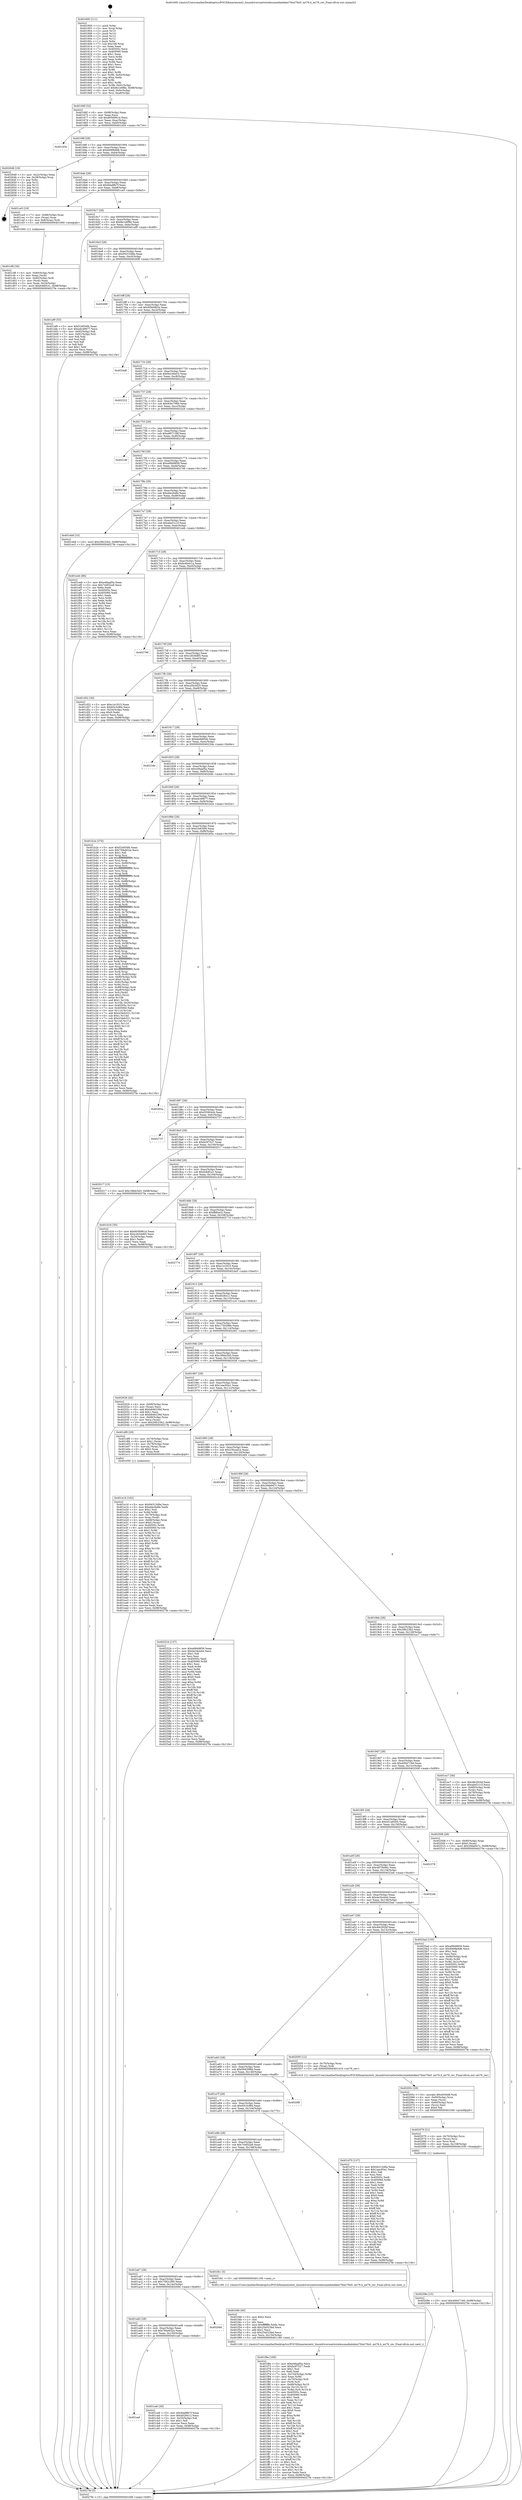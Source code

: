 digraph "0x401600" {
  label = "0x401600 (/mnt/c/Users/mathe/Desktop/tcc/POCII/binaries/extr_linuxdriversnetwirelessmediatekmt76mt76x0..mt76.h_mt76_rev_Final-ollvm.out::main(0))"
  labelloc = "t"
  node[shape=record]

  Entry [label="",width=0.3,height=0.3,shape=circle,fillcolor=black,style=filled]
  "0x40166f" [label="{
     0x40166f [32]\l
     | [instrs]\l
     &nbsp;&nbsp;0x40166f \<+6\>: mov -0x98(%rbp),%eax\l
     &nbsp;&nbsp;0x401675 \<+2\>: mov %eax,%ecx\l
     &nbsp;&nbsp;0x401677 \<+6\>: sub $0x8056961d,%ecx\l
     &nbsp;&nbsp;0x40167d \<+6\>: mov %eax,-0xac(%rbp)\l
     &nbsp;&nbsp;0x401683 \<+6\>: mov %ecx,-0xb0(%rbp)\l
     &nbsp;&nbsp;0x401689 \<+6\>: je 0000000000401d34 \<main+0x734\>\l
  }"]
  "0x401d34" [label="{
     0x401d34\l
  }", style=dashed]
  "0x40168f" [label="{
     0x40168f [28]\l
     | [instrs]\l
     &nbsp;&nbsp;0x40168f \<+5\>: jmp 0000000000401694 \<main+0x94\>\l
     &nbsp;&nbsp;0x401694 \<+6\>: mov -0xac(%rbp),%eax\l
     &nbsp;&nbsp;0x40169a \<+5\>: sub $0x8499b9d6,%eax\l
     &nbsp;&nbsp;0x40169f \<+6\>: mov %eax,-0xb4(%rbp)\l
     &nbsp;&nbsp;0x4016a5 \<+6\>: je 0000000000402648 \<main+0x1048\>\l
  }"]
  Exit [label="",width=0.3,height=0.3,shape=circle,fillcolor=black,style=filled,peripheries=2]
  "0x402648" [label="{
     0x402648 [18]\l
     | [instrs]\l
     &nbsp;&nbsp;0x402648 \<+3\>: mov -0x2c(%rbp),%eax\l
     &nbsp;&nbsp;0x40264b \<+4\>: lea -0x28(%rbp),%rsp\l
     &nbsp;&nbsp;0x40264f \<+1\>: pop %rbx\l
     &nbsp;&nbsp;0x402650 \<+2\>: pop %r12\l
     &nbsp;&nbsp;0x402652 \<+2\>: pop %r13\l
     &nbsp;&nbsp;0x402654 \<+2\>: pop %r14\l
     &nbsp;&nbsp;0x402656 \<+2\>: pop %r15\l
     &nbsp;&nbsp;0x402658 \<+1\>: pop %rbp\l
     &nbsp;&nbsp;0x402659 \<+1\>: ret\l
  }"]
  "0x4016ab" [label="{
     0x4016ab [28]\l
     | [instrs]\l
     &nbsp;&nbsp;0x4016ab \<+5\>: jmp 00000000004016b0 \<main+0xb0\>\l
     &nbsp;&nbsp;0x4016b0 \<+6\>: mov -0xac(%rbp),%eax\l
     &nbsp;&nbsp;0x4016b6 \<+5\>: sub $0x84a8fb7f,%eax\l
     &nbsp;&nbsp;0x4016bb \<+6\>: mov %eax,-0xb8(%rbp)\l
     &nbsp;&nbsp;0x4016c1 \<+6\>: je 0000000000401ce5 \<main+0x6e5\>\l
  }"]
  "0x40208e" [label="{
     0x40208e [15]\l
     | [instrs]\l
     &nbsp;&nbsp;0x40208e \<+10\>: movl $0x4064718d,-0x98(%rbp)\l
     &nbsp;&nbsp;0x402098 \<+5\>: jmp 00000000004027fe \<main+0x11fe\>\l
  }"]
  "0x401ce5" [label="{
     0x401ce5 [19]\l
     | [instrs]\l
     &nbsp;&nbsp;0x401ce5 \<+7\>: mov -0x88(%rbp),%rax\l
     &nbsp;&nbsp;0x401cec \<+3\>: mov (%rax),%rax\l
     &nbsp;&nbsp;0x401cef \<+4\>: mov 0x8(%rax),%rdi\l
     &nbsp;&nbsp;0x401cf3 \<+5\>: call 0000000000401060 \<atoi@plt\>\l
     | [calls]\l
     &nbsp;&nbsp;0x401060 \{1\} (unknown)\l
  }"]
  "0x4016c7" [label="{
     0x4016c7 [28]\l
     | [instrs]\l
     &nbsp;&nbsp;0x4016c7 \<+5\>: jmp 00000000004016cc \<main+0xcc\>\l
     &nbsp;&nbsp;0x4016cc \<+6\>: mov -0xac(%rbp),%eax\l
     &nbsp;&nbsp;0x4016d2 \<+5\>: sub $0x8e1e6f8e,%eax\l
     &nbsp;&nbsp;0x4016d7 \<+6\>: mov %eax,-0xbc(%rbp)\l
     &nbsp;&nbsp;0x4016dd \<+6\>: je 0000000000401af9 \<main+0x4f9\>\l
  }"]
  "0x402079" [label="{
     0x402079 [21]\l
     | [instrs]\l
     &nbsp;&nbsp;0x402079 \<+4\>: mov -0x70(%rbp),%rcx\l
     &nbsp;&nbsp;0x40207d \<+3\>: mov (%rcx),%rcx\l
     &nbsp;&nbsp;0x402080 \<+3\>: mov %rcx,%rdi\l
     &nbsp;&nbsp;0x402083 \<+6\>: mov %eax,-0x158(%rbp)\l
     &nbsp;&nbsp;0x402089 \<+5\>: call 0000000000401030 \<free@plt\>\l
     | [calls]\l
     &nbsp;&nbsp;0x401030 \{1\} (unknown)\l
  }"]
  "0x401af9" [label="{
     0x401af9 [53]\l
     | [instrs]\l
     &nbsp;&nbsp;0x401af9 \<+5\>: mov $0xf1b830f4,%eax\l
     &nbsp;&nbsp;0x401afe \<+5\>: mov $0xedc49677,%ecx\l
     &nbsp;&nbsp;0x401b03 \<+6\>: mov -0x92(%rbp),%dl\l
     &nbsp;&nbsp;0x401b09 \<+7\>: mov -0x91(%rbp),%sil\l
     &nbsp;&nbsp;0x401b10 \<+3\>: mov %dl,%dil\l
     &nbsp;&nbsp;0x401b13 \<+3\>: and %sil,%dil\l
     &nbsp;&nbsp;0x401b16 \<+3\>: xor %sil,%dl\l
     &nbsp;&nbsp;0x401b19 \<+3\>: or %dl,%dil\l
     &nbsp;&nbsp;0x401b1c \<+4\>: test $0x1,%dil\l
     &nbsp;&nbsp;0x401b20 \<+3\>: cmovne %ecx,%eax\l
     &nbsp;&nbsp;0x401b23 \<+6\>: mov %eax,-0x98(%rbp)\l
     &nbsp;&nbsp;0x401b29 \<+5\>: jmp 00000000004027fe \<main+0x11fe\>\l
  }"]
  "0x4016e3" [label="{
     0x4016e3 [28]\l
     | [instrs]\l
     &nbsp;&nbsp;0x4016e3 \<+5\>: jmp 00000000004016e8 \<main+0xe8\>\l
     &nbsp;&nbsp;0x4016e8 \<+6\>: mov -0xac(%rbp),%eax\l
     &nbsp;&nbsp;0x4016ee \<+5\>: sub $0x94315d9a,%eax\l
     &nbsp;&nbsp;0x4016f3 \<+6\>: mov %eax,-0xc0(%rbp)\l
     &nbsp;&nbsp;0x4016f9 \<+6\>: je 000000000040269f \<main+0x109f\>\l
  }"]
  "0x4027fe" [label="{
     0x4027fe [5]\l
     | [instrs]\l
     &nbsp;&nbsp;0x4027fe \<+5\>: jmp 000000000040166f \<main+0x6f\>\l
  }"]
  "0x401600" [label="{
     0x401600 [111]\l
     | [instrs]\l
     &nbsp;&nbsp;0x401600 \<+1\>: push %rbp\l
     &nbsp;&nbsp;0x401601 \<+3\>: mov %rsp,%rbp\l
     &nbsp;&nbsp;0x401604 \<+2\>: push %r15\l
     &nbsp;&nbsp;0x401606 \<+2\>: push %r14\l
     &nbsp;&nbsp;0x401608 \<+2\>: push %r13\l
     &nbsp;&nbsp;0x40160a \<+2\>: push %r12\l
     &nbsp;&nbsp;0x40160c \<+1\>: push %rbx\l
     &nbsp;&nbsp;0x40160d \<+7\>: sub $0x168,%rsp\l
     &nbsp;&nbsp;0x401614 \<+2\>: xor %eax,%eax\l
     &nbsp;&nbsp;0x401616 \<+7\>: mov 0x40505c,%ecx\l
     &nbsp;&nbsp;0x40161d \<+7\>: mov 0x405060,%edx\l
     &nbsp;&nbsp;0x401624 \<+3\>: sub $0x1,%eax\l
     &nbsp;&nbsp;0x401627 \<+3\>: mov %ecx,%r8d\l
     &nbsp;&nbsp;0x40162a \<+3\>: add %eax,%r8d\l
     &nbsp;&nbsp;0x40162d \<+4\>: imul %r8d,%ecx\l
     &nbsp;&nbsp;0x401631 \<+3\>: and $0x1,%ecx\l
     &nbsp;&nbsp;0x401634 \<+3\>: cmp $0x0,%ecx\l
     &nbsp;&nbsp;0x401637 \<+4\>: sete %r9b\l
     &nbsp;&nbsp;0x40163b \<+4\>: and $0x1,%r9b\l
     &nbsp;&nbsp;0x40163f \<+7\>: mov %r9b,-0x92(%rbp)\l
     &nbsp;&nbsp;0x401646 \<+3\>: cmp $0xa,%edx\l
     &nbsp;&nbsp;0x401649 \<+4\>: setl %r9b\l
     &nbsp;&nbsp;0x40164d \<+4\>: and $0x1,%r9b\l
     &nbsp;&nbsp;0x401651 \<+7\>: mov %r9b,-0x91(%rbp)\l
     &nbsp;&nbsp;0x401658 \<+10\>: movl $0x8e1e6f8e,-0x98(%rbp)\l
     &nbsp;&nbsp;0x401662 \<+6\>: mov %edi,-0x9c(%rbp)\l
     &nbsp;&nbsp;0x401668 \<+7\>: mov %rsi,-0xa8(%rbp)\l
  }"]
  "0x40205c" [label="{
     0x40205c [29]\l
     | [instrs]\l
     &nbsp;&nbsp;0x40205c \<+10\>: movabs $0x4030d6,%rdi\l
     &nbsp;&nbsp;0x402066 \<+4\>: mov -0x60(%rbp),%rcx\l
     &nbsp;&nbsp;0x40206a \<+2\>: mov %eax,(%rcx)\l
     &nbsp;&nbsp;0x40206c \<+4\>: mov -0x60(%rbp),%rcx\l
     &nbsp;&nbsp;0x402070 \<+2\>: mov (%rcx),%esi\l
     &nbsp;&nbsp;0x402072 \<+2\>: mov $0x0,%al\l
     &nbsp;&nbsp;0x402074 \<+5\>: call 0000000000401040 \<printf@plt\>\l
     | [calls]\l
     &nbsp;&nbsp;0x401040 \{1\} (unknown)\l
  }"]
  "0x40269f" [label="{
     0x40269f\l
  }", style=dashed]
  "0x4016ff" [label="{
     0x4016ff [28]\l
     | [instrs]\l
     &nbsp;&nbsp;0x4016ff \<+5\>: jmp 0000000000401704 \<main+0x104\>\l
     &nbsp;&nbsp;0x401704 \<+6\>: mov -0xac(%rbp),%eax\l
     &nbsp;&nbsp;0x40170a \<+5\>: sub $0x95b0d63a,%eax\l
     &nbsp;&nbsp;0x40170f \<+6\>: mov %eax,-0xc4(%rbp)\l
     &nbsp;&nbsp;0x401715 \<+6\>: je 00000000004024d6 \<main+0xed6\>\l
  }"]
  "0x401f6e" [label="{
     0x401f6e [169]\l
     | [instrs]\l
     &nbsp;&nbsp;0x401f6e \<+5\>: mov $0xe46aaf5a,%ecx\l
     &nbsp;&nbsp;0x401f73 \<+5\>: mov $0xfa3f7527,%edx\l
     &nbsp;&nbsp;0x401f78 \<+3\>: mov $0x1,%sil\l
     &nbsp;&nbsp;0x401f7b \<+2\>: xor %edi,%edi\l
     &nbsp;&nbsp;0x401f7d \<+7\>: mov -0x154(%rbp),%r8d\l
     &nbsp;&nbsp;0x401f84 \<+4\>: imul %eax,%r8d\l
     &nbsp;&nbsp;0x401f88 \<+4\>: mov -0x70(%rbp),%r9\l
     &nbsp;&nbsp;0x401f8c \<+3\>: mov (%r9),%r9\l
     &nbsp;&nbsp;0x401f8f \<+4\>: mov -0x68(%rbp),%r10\l
     &nbsp;&nbsp;0x401f93 \<+3\>: movslq (%r10),%r10\l
     &nbsp;&nbsp;0x401f96 \<+4\>: mov %r8d,(%r9,%r10,4)\l
     &nbsp;&nbsp;0x401f9a \<+7\>: mov 0x40505c,%eax\l
     &nbsp;&nbsp;0x401fa1 \<+8\>: mov 0x405060,%r8d\l
     &nbsp;&nbsp;0x401fa9 \<+3\>: sub $0x1,%edi\l
     &nbsp;&nbsp;0x401fac \<+3\>: mov %eax,%r11d\l
     &nbsp;&nbsp;0x401faf \<+3\>: add %edi,%r11d\l
     &nbsp;&nbsp;0x401fb2 \<+4\>: imul %r11d,%eax\l
     &nbsp;&nbsp;0x401fb6 \<+3\>: and $0x1,%eax\l
     &nbsp;&nbsp;0x401fb9 \<+3\>: cmp $0x0,%eax\l
     &nbsp;&nbsp;0x401fbc \<+3\>: sete %bl\l
     &nbsp;&nbsp;0x401fbf \<+4\>: cmp $0xa,%r8d\l
     &nbsp;&nbsp;0x401fc3 \<+4\>: setl %r14b\l
     &nbsp;&nbsp;0x401fc7 \<+3\>: mov %bl,%r15b\l
     &nbsp;&nbsp;0x401fca \<+4\>: xor $0xff,%r15b\l
     &nbsp;&nbsp;0x401fce \<+3\>: mov %r14b,%r12b\l
     &nbsp;&nbsp;0x401fd1 \<+4\>: xor $0xff,%r12b\l
     &nbsp;&nbsp;0x401fd5 \<+4\>: xor $0x1,%sil\l
     &nbsp;&nbsp;0x401fd9 \<+3\>: mov %r15b,%r13b\l
     &nbsp;&nbsp;0x401fdc \<+4\>: and $0xff,%r13b\l
     &nbsp;&nbsp;0x401fe0 \<+3\>: and %sil,%bl\l
     &nbsp;&nbsp;0x401fe3 \<+3\>: mov %r12b,%al\l
     &nbsp;&nbsp;0x401fe6 \<+2\>: and $0xff,%al\l
     &nbsp;&nbsp;0x401fe8 \<+3\>: and %sil,%r14b\l
     &nbsp;&nbsp;0x401feb \<+3\>: or %bl,%r13b\l
     &nbsp;&nbsp;0x401fee \<+3\>: or %r14b,%al\l
     &nbsp;&nbsp;0x401ff1 \<+3\>: xor %al,%r13b\l
     &nbsp;&nbsp;0x401ff4 \<+3\>: or %r12b,%r15b\l
     &nbsp;&nbsp;0x401ff7 \<+4\>: xor $0xff,%r15b\l
     &nbsp;&nbsp;0x401ffb \<+4\>: or $0x1,%sil\l
     &nbsp;&nbsp;0x401fff \<+3\>: and %sil,%r15b\l
     &nbsp;&nbsp;0x402002 \<+3\>: or %r15b,%r13b\l
     &nbsp;&nbsp;0x402005 \<+4\>: test $0x1,%r13b\l
     &nbsp;&nbsp;0x402009 \<+3\>: cmovne %edx,%ecx\l
     &nbsp;&nbsp;0x40200c \<+6\>: mov %ecx,-0x98(%rbp)\l
     &nbsp;&nbsp;0x402012 \<+5\>: jmp 00000000004027fe \<main+0x11fe\>\l
  }"]
  "0x4024d6" [label="{
     0x4024d6\l
  }", style=dashed]
  "0x40171b" [label="{
     0x40171b [28]\l
     | [instrs]\l
     &nbsp;&nbsp;0x40171b \<+5\>: jmp 0000000000401720 \<main+0x120\>\l
     &nbsp;&nbsp;0x401720 \<+6\>: mov -0xac(%rbp),%eax\l
     &nbsp;&nbsp;0x401726 \<+5\>: sub $0x9a166a53,%eax\l
     &nbsp;&nbsp;0x40172b \<+6\>: mov %eax,-0xc8(%rbp)\l
     &nbsp;&nbsp;0x401731 \<+6\>: je 0000000000402222 \<main+0xc22\>\l
  }"]
  "0x401f46" [label="{
     0x401f46 [40]\l
     | [instrs]\l
     &nbsp;&nbsp;0x401f46 \<+5\>: mov $0x2,%ecx\l
     &nbsp;&nbsp;0x401f4b \<+1\>: cltd\l
     &nbsp;&nbsp;0x401f4c \<+2\>: idiv %ecx\l
     &nbsp;&nbsp;0x401f4e \<+6\>: imul $0xfffffffe,%edx,%ecx\l
     &nbsp;&nbsp;0x401f54 \<+6\>: add $0x25a523bd,%ecx\l
     &nbsp;&nbsp;0x401f5a \<+3\>: add $0x1,%ecx\l
     &nbsp;&nbsp;0x401f5d \<+6\>: sub $0x25a523bd,%ecx\l
     &nbsp;&nbsp;0x401f63 \<+6\>: mov %ecx,-0x154(%rbp)\l
     &nbsp;&nbsp;0x401f69 \<+5\>: call 0000000000401160 \<next_i\>\l
     | [calls]\l
     &nbsp;&nbsp;0x401160 \{1\} (/mnt/c/Users/mathe/Desktop/tcc/POCII/binaries/extr_linuxdriversnetwirelessmediatekmt76mt76x0..mt76.h_mt76_rev_Final-ollvm.out::next_i)\l
  }"]
  "0x402222" [label="{
     0x402222\l
  }", style=dashed]
  "0x401737" [label="{
     0x401737 [28]\l
     | [instrs]\l
     &nbsp;&nbsp;0x401737 \<+5\>: jmp 000000000040173c \<main+0x13c\>\l
     &nbsp;&nbsp;0x40173c \<+6\>: mov -0xac(%rbp),%eax\l
     &nbsp;&nbsp;0x401742 \<+5\>: sub $0x9cbc706b,%eax\l
     &nbsp;&nbsp;0x401747 \<+6\>: mov %eax,-0xcc(%rbp)\l
     &nbsp;&nbsp;0x40174d \<+6\>: je 00000000004022cd \<main+0xccd\>\l
  }"]
  "0x401e16" [label="{
     0x401e16 [162]\l
     | [instrs]\l
     &nbsp;&nbsp;0x401e16 \<+5\>: mov $0x94315d9a,%ecx\l
     &nbsp;&nbsp;0x401e1b \<+5\>: mov $0xabe2bdfe,%edx\l
     &nbsp;&nbsp;0x401e20 \<+3\>: mov $0x1,%sil\l
     &nbsp;&nbsp;0x401e23 \<+3\>: xor %r8d,%r8d\l
     &nbsp;&nbsp;0x401e26 \<+4\>: mov -0x70(%rbp),%rdi\l
     &nbsp;&nbsp;0x401e2a \<+3\>: mov %rax,(%rdi)\l
     &nbsp;&nbsp;0x401e2d \<+4\>: mov -0x68(%rbp),%rax\l
     &nbsp;&nbsp;0x401e31 \<+6\>: movl $0x0,(%rax)\l
     &nbsp;&nbsp;0x401e37 \<+8\>: mov 0x40505c,%r9d\l
     &nbsp;&nbsp;0x401e3f \<+8\>: mov 0x405060,%r10d\l
     &nbsp;&nbsp;0x401e47 \<+4\>: sub $0x1,%r8d\l
     &nbsp;&nbsp;0x401e4b \<+3\>: mov %r9d,%r11d\l
     &nbsp;&nbsp;0x401e4e \<+3\>: add %r8d,%r11d\l
     &nbsp;&nbsp;0x401e51 \<+4\>: imul %r11d,%r9d\l
     &nbsp;&nbsp;0x401e55 \<+4\>: and $0x1,%r9d\l
     &nbsp;&nbsp;0x401e59 \<+4\>: cmp $0x0,%r9d\l
     &nbsp;&nbsp;0x401e5d \<+3\>: sete %bl\l
     &nbsp;&nbsp;0x401e60 \<+4\>: cmp $0xa,%r10d\l
     &nbsp;&nbsp;0x401e64 \<+4\>: setl %r14b\l
     &nbsp;&nbsp;0x401e68 \<+3\>: mov %bl,%r15b\l
     &nbsp;&nbsp;0x401e6b \<+4\>: xor $0xff,%r15b\l
     &nbsp;&nbsp;0x401e6f \<+3\>: mov %r14b,%r12b\l
     &nbsp;&nbsp;0x401e72 \<+4\>: xor $0xff,%r12b\l
     &nbsp;&nbsp;0x401e76 \<+4\>: xor $0x0,%sil\l
     &nbsp;&nbsp;0x401e7a \<+3\>: mov %r15b,%r13b\l
     &nbsp;&nbsp;0x401e7d \<+4\>: and $0x0,%r13b\l
     &nbsp;&nbsp;0x401e81 \<+3\>: and %sil,%bl\l
     &nbsp;&nbsp;0x401e84 \<+3\>: mov %r12b,%al\l
     &nbsp;&nbsp;0x401e87 \<+2\>: and $0x0,%al\l
     &nbsp;&nbsp;0x401e89 \<+3\>: and %sil,%r14b\l
     &nbsp;&nbsp;0x401e8c \<+3\>: or %bl,%r13b\l
     &nbsp;&nbsp;0x401e8f \<+3\>: or %r14b,%al\l
     &nbsp;&nbsp;0x401e92 \<+3\>: xor %al,%r13b\l
     &nbsp;&nbsp;0x401e95 \<+3\>: or %r12b,%r15b\l
     &nbsp;&nbsp;0x401e98 \<+4\>: xor $0xff,%r15b\l
     &nbsp;&nbsp;0x401e9c \<+4\>: or $0x0,%sil\l
     &nbsp;&nbsp;0x401ea0 \<+3\>: and %sil,%r15b\l
     &nbsp;&nbsp;0x401ea3 \<+3\>: or %r15b,%r13b\l
     &nbsp;&nbsp;0x401ea6 \<+4\>: test $0x1,%r13b\l
     &nbsp;&nbsp;0x401eaa \<+3\>: cmovne %edx,%ecx\l
     &nbsp;&nbsp;0x401ead \<+6\>: mov %ecx,-0x98(%rbp)\l
     &nbsp;&nbsp;0x401eb3 \<+5\>: jmp 00000000004027fe \<main+0x11fe\>\l
  }"]
  "0x4022cd" [label="{
     0x4022cd\l
  }", style=dashed]
  "0x401753" [label="{
     0x401753 [28]\l
     | [instrs]\l
     &nbsp;&nbsp;0x401753 \<+5\>: jmp 0000000000401758 \<main+0x158\>\l
     &nbsp;&nbsp;0x401758 \<+6\>: mov -0xac(%rbp),%eax\l
     &nbsp;&nbsp;0x40175e \<+5\>: sub $0xa897138f,%eax\l
     &nbsp;&nbsp;0x401763 \<+6\>: mov %eax,-0xd0(%rbp)\l
     &nbsp;&nbsp;0x401769 \<+6\>: je 000000000040218f \<main+0xb8f\>\l
  }"]
  "0x401cf8" [label="{
     0x401cf8 [30]\l
     | [instrs]\l
     &nbsp;&nbsp;0x401cf8 \<+4\>: mov -0x80(%rbp),%rdi\l
     &nbsp;&nbsp;0x401cfc \<+2\>: mov %eax,(%rdi)\l
     &nbsp;&nbsp;0x401cfe \<+4\>: mov -0x80(%rbp),%rdi\l
     &nbsp;&nbsp;0x401d02 \<+2\>: mov (%rdi),%eax\l
     &nbsp;&nbsp;0x401d04 \<+3\>: mov %eax,-0x34(%rbp)\l
     &nbsp;&nbsp;0x401d07 \<+10\>: movl $0xfc8df1e1,-0x98(%rbp)\l
     &nbsp;&nbsp;0x401d11 \<+5\>: jmp 00000000004027fe \<main+0x11fe\>\l
  }"]
  "0x40218f" [label="{
     0x40218f\l
  }", style=dashed]
  "0x40176f" [label="{
     0x40176f [28]\l
     | [instrs]\l
     &nbsp;&nbsp;0x40176f \<+5\>: jmp 0000000000401774 \<main+0x174\>\l
     &nbsp;&nbsp;0x401774 \<+6\>: mov -0xac(%rbp),%eax\l
     &nbsp;&nbsp;0x40177a \<+5\>: sub $0xa9949859,%eax\l
     &nbsp;&nbsp;0x40177f \<+6\>: mov %eax,-0xd4(%rbp)\l
     &nbsp;&nbsp;0x401785 \<+6\>: je 00000000004027e6 \<main+0x11e6\>\l
  }"]
  "0x401aef" [label="{
     0x401aef\l
  }", style=dashed]
  "0x4027e6" [label="{
     0x4027e6\l
  }", style=dashed]
  "0x40178b" [label="{
     0x40178b [28]\l
     | [instrs]\l
     &nbsp;&nbsp;0x40178b \<+5\>: jmp 0000000000401790 \<main+0x190\>\l
     &nbsp;&nbsp;0x401790 \<+6\>: mov -0xac(%rbp),%eax\l
     &nbsp;&nbsp;0x401796 \<+5\>: sub $0xabe2bdfe,%eax\l
     &nbsp;&nbsp;0x40179b \<+6\>: mov %eax,-0xd8(%rbp)\l
     &nbsp;&nbsp;0x4017a1 \<+6\>: je 0000000000401eb8 \<main+0x8b8\>\l
  }"]
  "0x401ca6" [label="{
     0x401ca6 [30]\l
     | [instrs]\l
     &nbsp;&nbsp;0x401ca6 \<+5\>: mov $0x84a8fb7f,%eax\l
     &nbsp;&nbsp;0x401cab \<+5\>: mov $0xd028412,%ecx\l
     &nbsp;&nbsp;0x401cb0 \<+3\>: mov -0x35(%rbp),%dl\l
     &nbsp;&nbsp;0x401cb3 \<+3\>: test $0x1,%dl\l
     &nbsp;&nbsp;0x401cb6 \<+3\>: cmovne %ecx,%eax\l
     &nbsp;&nbsp;0x401cb9 \<+6\>: mov %eax,-0x98(%rbp)\l
     &nbsp;&nbsp;0x401cbf \<+5\>: jmp 00000000004027fe \<main+0x11fe\>\l
  }"]
  "0x401eb8" [label="{
     0x401eb8 [15]\l
     | [instrs]\l
     &nbsp;&nbsp;0x401eb8 \<+10\>: movl $0x29fc23b2,-0x98(%rbp)\l
     &nbsp;&nbsp;0x401ec2 \<+5\>: jmp 00000000004027fe \<main+0x11fe\>\l
  }"]
  "0x4017a7" [label="{
     0x4017a7 [28]\l
     | [instrs]\l
     &nbsp;&nbsp;0x4017a7 \<+5\>: jmp 00000000004017ac \<main+0x1ac\>\l
     &nbsp;&nbsp;0x4017ac \<+6\>: mov -0xac(%rbp),%eax\l
     &nbsp;&nbsp;0x4017b2 \<+5\>: sub $0xabe51c1f,%eax\l
     &nbsp;&nbsp;0x4017b7 \<+6\>: mov %eax,-0xdc(%rbp)\l
     &nbsp;&nbsp;0x4017bd \<+6\>: je 0000000000401eeb \<main+0x8eb\>\l
  }"]
  "0x401ad3" [label="{
     0x401ad3 [28]\l
     | [instrs]\l
     &nbsp;&nbsp;0x401ad3 \<+5\>: jmp 0000000000401ad8 \<main+0x4d8\>\l
     &nbsp;&nbsp;0x401ad8 \<+6\>: mov -0xac(%rbp),%eax\l
     &nbsp;&nbsp;0x401ade \<+5\>: sub $0x794e832e,%eax\l
     &nbsp;&nbsp;0x401ae3 \<+6\>: mov %eax,-0x150(%rbp)\l
     &nbsp;&nbsp;0x401ae9 \<+6\>: je 0000000000401ca6 \<main+0x6a6\>\l
  }"]
  "0x401eeb" [label="{
     0x401eeb [86]\l
     | [instrs]\l
     &nbsp;&nbsp;0x401eeb \<+5\>: mov $0xe46aaf5a,%eax\l
     &nbsp;&nbsp;0x401ef0 \<+5\>: mov $0x744f32a9,%ecx\l
     &nbsp;&nbsp;0x401ef5 \<+2\>: xor %edx,%edx\l
     &nbsp;&nbsp;0x401ef7 \<+7\>: mov 0x40505c,%esi\l
     &nbsp;&nbsp;0x401efe \<+7\>: mov 0x405060,%edi\l
     &nbsp;&nbsp;0x401f05 \<+3\>: sub $0x1,%edx\l
     &nbsp;&nbsp;0x401f08 \<+3\>: mov %esi,%r8d\l
     &nbsp;&nbsp;0x401f0b \<+3\>: add %edx,%r8d\l
     &nbsp;&nbsp;0x401f0e \<+4\>: imul %r8d,%esi\l
     &nbsp;&nbsp;0x401f12 \<+3\>: and $0x1,%esi\l
     &nbsp;&nbsp;0x401f15 \<+3\>: cmp $0x0,%esi\l
     &nbsp;&nbsp;0x401f18 \<+4\>: sete %r9b\l
     &nbsp;&nbsp;0x401f1c \<+3\>: cmp $0xa,%edi\l
     &nbsp;&nbsp;0x401f1f \<+4\>: setl %r10b\l
     &nbsp;&nbsp;0x401f23 \<+3\>: mov %r9b,%r11b\l
     &nbsp;&nbsp;0x401f26 \<+3\>: and %r10b,%r11b\l
     &nbsp;&nbsp;0x401f29 \<+3\>: xor %r10b,%r9b\l
     &nbsp;&nbsp;0x401f2c \<+3\>: or %r9b,%r11b\l
     &nbsp;&nbsp;0x401f2f \<+4\>: test $0x1,%r11b\l
     &nbsp;&nbsp;0x401f33 \<+3\>: cmovne %ecx,%eax\l
     &nbsp;&nbsp;0x401f36 \<+6\>: mov %eax,-0x98(%rbp)\l
     &nbsp;&nbsp;0x401f3c \<+5\>: jmp 00000000004027fe \<main+0x11fe\>\l
  }"]
  "0x4017c3" [label="{
     0x4017c3 [28]\l
     | [instrs]\l
     &nbsp;&nbsp;0x4017c3 \<+5\>: jmp 00000000004017c8 \<main+0x1c8\>\l
     &nbsp;&nbsp;0x4017c8 \<+6\>: mov -0xac(%rbp),%eax\l
     &nbsp;&nbsp;0x4017ce \<+5\>: sub $0xbc6b4c1a,%eax\l
     &nbsp;&nbsp;0x4017d3 \<+6\>: mov %eax,-0xe0(%rbp)\l
     &nbsp;&nbsp;0x4017d9 \<+6\>: je 0000000000402799 \<main+0x1199\>\l
  }"]
  "0x40209d" [label="{
     0x40209d\l
  }", style=dashed]
  "0x402799" [label="{
     0x402799\l
  }", style=dashed]
  "0x4017df" [label="{
     0x4017df [28]\l
     | [instrs]\l
     &nbsp;&nbsp;0x4017df \<+5\>: jmp 00000000004017e4 \<main+0x1e4\>\l
     &nbsp;&nbsp;0x4017e4 \<+6\>: mov -0xac(%rbp),%eax\l
     &nbsp;&nbsp;0x4017ea \<+5\>: sub $0xc263dd65,%eax\l
     &nbsp;&nbsp;0x4017ef \<+6\>: mov %eax,-0xe4(%rbp)\l
     &nbsp;&nbsp;0x4017f5 \<+6\>: je 0000000000401d52 \<main+0x752\>\l
  }"]
  "0x401ab7" [label="{
     0x401ab7 [28]\l
     | [instrs]\l
     &nbsp;&nbsp;0x401ab7 \<+5\>: jmp 0000000000401abc \<main+0x4bc\>\l
     &nbsp;&nbsp;0x401abc \<+6\>: mov -0xac(%rbp),%eax\l
     &nbsp;&nbsp;0x401ac2 \<+5\>: sub $0x7582c390,%eax\l
     &nbsp;&nbsp;0x401ac7 \<+6\>: mov %eax,-0x14c(%rbp)\l
     &nbsp;&nbsp;0x401acd \<+6\>: je 000000000040209d \<main+0xa9d\>\l
  }"]
  "0x401d52" [label="{
     0x401d52 [30]\l
     | [instrs]\l
     &nbsp;&nbsp;0x401d52 \<+5\>: mov $0xc1e1815,%eax\l
     &nbsp;&nbsp;0x401d57 \<+5\>: mov $0x65c3cf84,%ecx\l
     &nbsp;&nbsp;0x401d5c \<+3\>: mov -0x34(%rbp),%edx\l
     &nbsp;&nbsp;0x401d5f \<+3\>: cmp $0x0,%edx\l
     &nbsp;&nbsp;0x401d62 \<+3\>: cmove %ecx,%eax\l
     &nbsp;&nbsp;0x401d65 \<+6\>: mov %eax,-0x98(%rbp)\l
     &nbsp;&nbsp;0x401d6b \<+5\>: jmp 00000000004027fe \<main+0x11fe\>\l
  }"]
  "0x4017fb" [label="{
     0x4017fb [28]\l
     | [instrs]\l
     &nbsp;&nbsp;0x4017fb \<+5\>: jmp 0000000000401800 \<main+0x200\>\l
     &nbsp;&nbsp;0x401800 \<+6\>: mov -0xac(%rbp),%eax\l
     &nbsp;&nbsp;0x401806 \<+5\>: sub $0xca5b3d25,%eax\l
     &nbsp;&nbsp;0x40180b \<+6\>: mov %eax,-0xe8(%rbp)\l
     &nbsp;&nbsp;0x401811 \<+6\>: je 0000000000402180 \<main+0xb80\>\l
  }"]
  "0x401f41" [label="{
     0x401f41 [5]\l
     | [instrs]\l
     &nbsp;&nbsp;0x401f41 \<+5\>: call 0000000000401160 \<next_i\>\l
     | [calls]\l
     &nbsp;&nbsp;0x401160 \{1\} (/mnt/c/Users/mathe/Desktop/tcc/POCII/binaries/extr_linuxdriversnetwirelessmediatekmt76mt76x0..mt76.h_mt76_rev_Final-ollvm.out::next_i)\l
  }"]
  "0x402180" [label="{
     0x402180\l
  }", style=dashed]
  "0x401817" [label="{
     0x401817 [28]\l
     | [instrs]\l
     &nbsp;&nbsp;0x401817 \<+5\>: jmp 000000000040181c \<main+0x21c\>\l
     &nbsp;&nbsp;0x40181c \<+6\>: mov -0xac(%rbp),%eax\l
     &nbsp;&nbsp;0x401822 \<+5\>: sub $0xdedb85eb,%eax\l
     &nbsp;&nbsp;0x401827 \<+6\>: mov %eax,-0xec(%rbp)\l
     &nbsp;&nbsp;0x40182d \<+6\>: je 000000000040234e \<main+0xd4e\>\l
  }"]
  "0x401a9b" [label="{
     0x401a9b [28]\l
     | [instrs]\l
     &nbsp;&nbsp;0x401a9b \<+5\>: jmp 0000000000401aa0 \<main+0x4a0\>\l
     &nbsp;&nbsp;0x401aa0 \<+6\>: mov -0xac(%rbp),%eax\l
     &nbsp;&nbsp;0x401aa6 \<+5\>: sub $0x744f32a9,%eax\l
     &nbsp;&nbsp;0x401aab \<+6\>: mov %eax,-0x148(%rbp)\l
     &nbsp;&nbsp;0x401ab1 \<+6\>: je 0000000000401f41 \<main+0x941\>\l
  }"]
  "0x40234e" [label="{
     0x40234e\l
  }", style=dashed]
  "0x401833" [label="{
     0x401833 [28]\l
     | [instrs]\l
     &nbsp;&nbsp;0x401833 \<+5\>: jmp 0000000000401838 \<main+0x238\>\l
     &nbsp;&nbsp;0x401838 \<+6\>: mov -0xac(%rbp),%eax\l
     &nbsp;&nbsp;0x40183e \<+5\>: sub $0xe46aaf5a,%eax\l
     &nbsp;&nbsp;0x401843 \<+6\>: mov %eax,-0xf0(%rbp)\l
     &nbsp;&nbsp;0x401849 \<+6\>: je 00000000004026dc \<main+0x10dc\>\l
  }"]
  "0x401d70" [label="{
     0x401d70 [137]\l
     | [instrs]\l
     &nbsp;&nbsp;0x401d70 \<+5\>: mov $0x94315d9a,%eax\l
     &nbsp;&nbsp;0x401d75 \<+5\>: mov $0x1aac93a1,%ecx\l
     &nbsp;&nbsp;0x401d7a \<+2\>: mov $0x1,%dl\l
     &nbsp;&nbsp;0x401d7c \<+2\>: xor %esi,%esi\l
     &nbsp;&nbsp;0x401d7e \<+7\>: mov 0x40505c,%edi\l
     &nbsp;&nbsp;0x401d85 \<+8\>: mov 0x405060,%r8d\l
     &nbsp;&nbsp;0x401d8d \<+3\>: sub $0x1,%esi\l
     &nbsp;&nbsp;0x401d90 \<+3\>: mov %edi,%r9d\l
     &nbsp;&nbsp;0x401d93 \<+3\>: add %esi,%r9d\l
     &nbsp;&nbsp;0x401d96 \<+4\>: imul %r9d,%edi\l
     &nbsp;&nbsp;0x401d9a \<+3\>: and $0x1,%edi\l
     &nbsp;&nbsp;0x401d9d \<+3\>: cmp $0x0,%edi\l
     &nbsp;&nbsp;0x401da0 \<+4\>: sete %r10b\l
     &nbsp;&nbsp;0x401da4 \<+4\>: cmp $0xa,%r8d\l
     &nbsp;&nbsp;0x401da8 \<+4\>: setl %r11b\l
     &nbsp;&nbsp;0x401dac \<+3\>: mov %r10b,%bl\l
     &nbsp;&nbsp;0x401daf \<+3\>: xor $0xff,%bl\l
     &nbsp;&nbsp;0x401db2 \<+3\>: mov %r11b,%r14b\l
     &nbsp;&nbsp;0x401db5 \<+4\>: xor $0xff,%r14b\l
     &nbsp;&nbsp;0x401db9 \<+3\>: xor $0x0,%dl\l
     &nbsp;&nbsp;0x401dbc \<+3\>: mov %bl,%r15b\l
     &nbsp;&nbsp;0x401dbf \<+4\>: and $0x0,%r15b\l
     &nbsp;&nbsp;0x401dc3 \<+3\>: and %dl,%r10b\l
     &nbsp;&nbsp;0x401dc6 \<+3\>: mov %r14b,%r12b\l
     &nbsp;&nbsp;0x401dc9 \<+4\>: and $0x0,%r12b\l
     &nbsp;&nbsp;0x401dcd \<+3\>: and %dl,%r11b\l
     &nbsp;&nbsp;0x401dd0 \<+3\>: or %r10b,%r15b\l
     &nbsp;&nbsp;0x401dd3 \<+3\>: or %r11b,%r12b\l
     &nbsp;&nbsp;0x401dd6 \<+3\>: xor %r12b,%r15b\l
     &nbsp;&nbsp;0x401dd9 \<+3\>: or %r14b,%bl\l
     &nbsp;&nbsp;0x401ddc \<+3\>: xor $0xff,%bl\l
     &nbsp;&nbsp;0x401ddf \<+3\>: or $0x0,%dl\l
     &nbsp;&nbsp;0x401de2 \<+2\>: and %dl,%bl\l
     &nbsp;&nbsp;0x401de4 \<+3\>: or %bl,%r15b\l
     &nbsp;&nbsp;0x401de7 \<+4\>: test $0x1,%r15b\l
     &nbsp;&nbsp;0x401deb \<+3\>: cmovne %ecx,%eax\l
     &nbsp;&nbsp;0x401dee \<+6\>: mov %eax,-0x98(%rbp)\l
     &nbsp;&nbsp;0x401df4 \<+5\>: jmp 00000000004027fe \<main+0x11fe\>\l
  }"]
  "0x4026dc" [label="{
     0x4026dc\l
  }", style=dashed]
  "0x40184f" [label="{
     0x40184f [28]\l
     | [instrs]\l
     &nbsp;&nbsp;0x40184f \<+5\>: jmp 0000000000401854 \<main+0x254\>\l
     &nbsp;&nbsp;0x401854 \<+6\>: mov -0xac(%rbp),%eax\l
     &nbsp;&nbsp;0x40185a \<+5\>: sub $0xedc49677,%eax\l
     &nbsp;&nbsp;0x40185f \<+6\>: mov %eax,-0xf4(%rbp)\l
     &nbsp;&nbsp;0x401865 \<+6\>: je 0000000000401b2e \<main+0x52e\>\l
  }"]
  "0x401a7f" [label="{
     0x401a7f [28]\l
     | [instrs]\l
     &nbsp;&nbsp;0x401a7f \<+5\>: jmp 0000000000401a84 \<main+0x484\>\l
     &nbsp;&nbsp;0x401a84 \<+6\>: mov -0xac(%rbp),%eax\l
     &nbsp;&nbsp;0x401a8a \<+5\>: sub $0x65c3cf84,%eax\l
     &nbsp;&nbsp;0x401a8f \<+6\>: mov %eax,-0x144(%rbp)\l
     &nbsp;&nbsp;0x401a95 \<+6\>: je 0000000000401d70 \<main+0x770\>\l
  }"]
  "0x401b2e" [label="{
     0x401b2e [376]\l
     | [instrs]\l
     &nbsp;&nbsp;0x401b2e \<+5\>: mov $0xf1b830f4,%eax\l
     &nbsp;&nbsp;0x401b33 \<+5\>: mov $0x794e832e,%ecx\l
     &nbsp;&nbsp;0x401b38 \<+2\>: mov $0x1,%dl\l
     &nbsp;&nbsp;0x401b3a \<+3\>: mov %rsp,%rsi\l
     &nbsp;&nbsp;0x401b3d \<+4\>: add $0xfffffffffffffff0,%rsi\l
     &nbsp;&nbsp;0x401b41 \<+3\>: mov %rsi,%rsp\l
     &nbsp;&nbsp;0x401b44 \<+7\>: mov %rsi,-0x90(%rbp)\l
     &nbsp;&nbsp;0x401b4b \<+3\>: mov %rsp,%rsi\l
     &nbsp;&nbsp;0x401b4e \<+4\>: add $0xfffffffffffffff0,%rsi\l
     &nbsp;&nbsp;0x401b52 \<+3\>: mov %rsi,%rsp\l
     &nbsp;&nbsp;0x401b55 \<+3\>: mov %rsp,%rdi\l
     &nbsp;&nbsp;0x401b58 \<+4\>: add $0xfffffffffffffff0,%rdi\l
     &nbsp;&nbsp;0x401b5c \<+3\>: mov %rdi,%rsp\l
     &nbsp;&nbsp;0x401b5f \<+7\>: mov %rdi,-0x88(%rbp)\l
     &nbsp;&nbsp;0x401b66 \<+3\>: mov %rsp,%rdi\l
     &nbsp;&nbsp;0x401b69 \<+4\>: add $0xfffffffffffffff0,%rdi\l
     &nbsp;&nbsp;0x401b6d \<+3\>: mov %rdi,%rsp\l
     &nbsp;&nbsp;0x401b70 \<+4\>: mov %rdi,-0x80(%rbp)\l
     &nbsp;&nbsp;0x401b74 \<+3\>: mov %rsp,%rdi\l
     &nbsp;&nbsp;0x401b77 \<+4\>: add $0xfffffffffffffff0,%rdi\l
     &nbsp;&nbsp;0x401b7b \<+3\>: mov %rdi,%rsp\l
     &nbsp;&nbsp;0x401b7e \<+4\>: mov %rdi,-0x78(%rbp)\l
     &nbsp;&nbsp;0x401b82 \<+3\>: mov %rsp,%rdi\l
     &nbsp;&nbsp;0x401b85 \<+4\>: add $0xfffffffffffffff0,%rdi\l
     &nbsp;&nbsp;0x401b89 \<+3\>: mov %rdi,%rsp\l
     &nbsp;&nbsp;0x401b8c \<+4\>: mov %rdi,-0x70(%rbp)\l
     &nbsp;&nbsp;0x401b90 \<+3\>: mov %rsp,%rdi\l
     &nbsp;&nbsp;0x401b93 \<+4\>: add $0xfffffffffffffff0,%rdi\l
     &nbsp;&nbsp;0x401b97 \<+3\>: mov %rdi,%rsp\l
     &nbsp;&nbsp;0x401b9a \<+4\>: mov %rdi,-0x68(%rbp)\l
     &nbsp;&nbsp;0x401b9e \<+3\>: mov %rsp,%rdi\l
     &nbsp;&nbsp;0x401ba1 \<+4\>: add $0xfffffffffffffff0,%rdi\l
     &nbsp;&nbsp;0x401ba5 \<+3\>: mov %rdi,%rsp\l
     &nbsp;&nbsp;0x401ba8 \<+4\>: mov %rdi,-0x60(%rbp)\l
     &nbsp;&nbsp;0x401bac \<+3\>: mov %rsp,%rdi\l
     &nbsp;&nbsp;0x401baf \<+4\>: add $0xfffffffffffffff0,%rdi\l
     &nbsp;&nbsp;0x401bb3 \<+3\>: mov %rdi,%rsp\l
     &nbsp;&nbsp;0x401bb6 \<+4\>: mov %rdi,-0x58(%rbp)\l
     &nbsp;&nbsp;0x401bba \<+3\>: mov %rsp,%rdi\l
     &nbsp;&nbsp;0x401bbd \<+4\>: add $0xfffffffffffffff0,%rdi\l
     &nbsp;&nbsp;0x401bc1 \<+3\>: mov %rdi,%rsp\l
     &nbsp;&nbsp;0x401bc4 \<+4\>: mov %rdi,-0x50(%rbp)\l
     &nbsp;&nbsp;0x401bc8 \<+3\>: mov %rsp,%rdi\l
     &nbsp;&nbsp;0x401bcb \<+4\>: add $0xfffffffffffffff0,%rdi\l
     &nbsp;&nbsp;0x401bcf \<+3\>: mov %rdi,%rsp\l
     &nbsp;&nbsp;0x401bd2 \<+4\>: mov %rdi,-0x48(%rbp)\l
     &nbsp;&nbsp;0x401bd6 \<+3\>: mov %rsp,%rdi\l
     &nbsp;&nbsp;0x401bd9 \<+4\>: add $0xfffffffffffffff0,%rdi\l
     &nbsp;&nbsp;0x401bdd \<+3\>: mov %rdi,%rsp\l
     &nbsp;&nbsp;0x401be0 \<+4\>: mov %rdi,-0x40(%rbp)\l
     &nbsp;&nbsp;0x401be4 \<+7\>: mov -0x90(%rbp),%rdi\l
     &nbsp;&nbsp;0x401beb \<+6\>: movl $0x0,(%rdi)\l
     &nbsp;&nbsp;0x401bf1 \<+7\>: mov -0x9c(%rbp),%r8d\l
     &nbsp;&nbsp;0x401bf8 \<+3\>: mov %r8d,(%rsi)\l
     &nbsp;&nbsp;0x401bfb \<+7\>: mov -0x88(%rbp),%rdi\l
     &nbsp;&nbsp;0x401c02 \<+7\>: mov -0xa8(%rbp),%r9\l
     &nbsp;&nbsp;0x401c09 \<+3\>: mov %r9,(%rdi)\l
     &nbsp;&nbsp;0x401c0c \<+3\>: cmpl $0x2,(%rsi)\l
     &nbsp;&nbsp;0x401c0f \<+4\>: setne %r10b\l
     &nbsp;&nbsp;0x401c13 \<+4\>: and $0x1,%r10b\l
     &nbsp;&nbsp;0x401c17 \<+4\>: mov %r10b,-0x35(%rbp)\l
     &nbsp;&nbsp;0x401c1b \<+8\>: mov 0x40505c,%r11d\l
     &nbsp;&nbsp;0x401c23 \<+7\>: mov 0x405060,%ebx\l
     &nbsp;&nbsp;0x401c2a \<+3\>: mov %r11d,%r14d\l
     &nbsp;&nbsp;0x401c2d \<+7\>: add $0x434eb321,%r14d\l
     &nbsp;&nbsp;0x401c34 \<+4\>: sub $0x1,%r14d\l
     &nbsp;&nbsp;0x401c38 \<+7\>: sub $0x434eb321,%r14d\l
     &nbsp;&nbsp;0x401c3f \<+4\>: imul %r14d,%r11d\l
     &nbsp;&nbsp;0x401c43 \<+4\>: and $0x1,%r11d\l
     &nbsp;&nbsp;0x401c47 \<+4\>: cmp $0x0,%r11d\l
     &nbsp;&nbsp;0x401c4b \<+4\>: sete %r10b\l
     &nbsp;&nbsp;0x401c4f \<+3\>: cmp $0xa,%ebx\l
     &nbsp;&nbsp;0x401c52 \<+4\>: setl %r15b\l
     &nbsp;&nbsp;0x401c56 \<+3\>: mov %r10b,%r12b\l
     &nbsp;&nbsp;0x401c59 \<+4\>: xor $0xff,%r12b\l
     &nbsp;&nbsp;0x401c5d \<+3\>: mov %r15b,%r13b\l
     &nbsp;&nbsp;0x401c60 \<+4\>: xor $0xff,%r13b\l
     &nbsp;&nbsp;0x401c64 \<+3\>: xor $0x1,%dl\l
     &nbsp;&nbsp;0x401c67 \<+3\>: mov %r12b,%sil\l
     &nbsp;&nbsp;0x401c6a \<+4\>: and $0xff,%sil\l
     &nbsp;&nbsp;0x401c6e \<+3\>: and %dl,%r10b\l
     &nbsp;&nbsp;0x401c71 \<+3\>: mov %r13b,%dil\l
     &nbsp;&nbsp;0x401c74 \<+4\>: and $0xff,%dil\l
     &nbsp;&nbsp;0x401c78 \<+3\>: and %dl,%r15b\l
     &nbsp;&nbsp;0x401c7b \<+3\>: or %r10b,%sil\l
     &nbsp;&nbsp;0x401c7e \<+3\>: or %r15b,%dil\l
     &nbsp;&nbsp;0x401c81 \<+3\>: xor %dil,%sil\l
     &nbsp;&nbsp;0x401c84 \<+3\>: or %r13b,%r12b\l
     &nbsp;&nbsp;0x401c87 \<+4\>: xor $0xff,%r12b\l
     &nbsp;&nbsp;0x401c8b \<+3\>: or $0x1,%dl\l
     &nbsp;&nbsp;0x401c8e \<+3\>: and %dl,%r12b\l
     &nbsp;&nbsp;0x401c91 \<+3\>: or %r12b,%sil\l
     &nbsp;&nbsp;0x401c94 \<+4\>: test $0x1,%sil\l
     &nbsp;&nbsp;0x401c98 \<+3\>: cmovne %ecx,%eax\l
     &nbsp;&nbsp;0x401c9b \<+6\>: mov %eax,-0x98(%rbp)\l
     &nbsp;&nbsp;0x401ca1 \<+5\>: jmp 00000000004027fe \<main+0x11fe\>\l
  }"]
  "0x40186b" [label="{
     0x40186b [28]\l
     | [instrs]\l
     &nbsp;&nbsp;0x40186b \<+5\>: jmp 0000000000401870 \<main+0x270\>\l
     &nbsp;&nbsp;0x401870 \<+6\>: mov -0xac(%rbp),%eax\l
     &nbsp;&nbsp;0x401876 \<+5\>: sub $0xf1b830f4,%eax\l
     &nbsp;&nbsp;0x40187b \<+6\>: mov %eax,-0xf8(%rbp)\l
     &nbsp;&nbsp;0x401881 \<+6\>: je 000000000040265a \<main+0x105a\>\l
  }"]
  "0x4020f8" [label="{
     0x4020f8\l
  }", style=dashed]
  "0x401a63" [label="{
     0x401a63 [28]\l
     | [instrs]\l
     &nbsp;&nbsp;0x401a63 \<+5\>: jmp 0000000000401a68 \<main+0x468\>\l
     &nbsp;&nbsp;0x401a68 \<+6\>: mov -0xac(%rbp),%eax\l
     &nbsp;&nbsp;0x401a6e \<+5\>: sub $0x59420fbb,%eax\l
     &nbsp;&nbsp;0x401a73 \<+6\>: mov %eax,-0x140(%rbp)\l
     &nbsp;&nbsp;0x401a79 \<+6\>: je 00000000004020f8 \<main+0xaf8\>\l
  }"]
  "0x40265a" [label="{
     0x40265a\l
  }", style=dashed]
  "0x401887" [label="{
     0x401887 [28]\l
     | [instrs]\l
     &nbsp;&nbsp;0x401887 \<+5\>: jmp 000000000040188c \<main+0x28c\>\l
     &nbsp;&nbsp;0x40188c \<+6\>: mov -0xac(%rbp),%eax\l
     &nbsp;&nbsp;0x401892 \<+5\>: sub $0xf35904cb,%eax\l
     &nbsp;&nbsp;0x401897 \<+6\>: mov %eax,-0xfc(%rbp)\l
     &nbsp;&nbsp;0x40189d \<+6\>: je 0000000000402737 \<main+0x1137\>\l
  }"]
  "0x402050" [label="{
     0x402050 [12]\l
     | [instrs]\l
     &nbsp;&nbsp;0x402050 \<+4\>: mov -0x70(%rbp),%rax\l
     &nbsp;&nbsp;0x402054 \<+3\>: mov (%rax),%rdi\l
     &nbsp;&nbsp;0x402057 \<+5\>: call 0000000000401410 \<mt76_rev\>\l
     | [calls]\l
     &nbsp;&nbsp;0x401410 \{1\} (/mnt/c/Users/mathe/Desktop/tcc/POCII/binaries/extr_linuxdriversnetwirelessmediatekmt76mt76x0..mt76.h_mt76_rev_Final-ollvm.out::mt76_rev)\l
  }"]
  "0x402737" [label="{
     0x402737\l
  }", style=dashed]
  "0x4018a3" [label="{
     0x4018a3 [28]\l
     | [instrs]\l
     &nbsp;&nbsp;0x4018a3 \<+5\>: jmp 00000000004018a8 \<main+0x2a8\>\l
     &nbsp;&nbsp;0x4018a8 \<+6\>: mov -0xac(%rbp),%eax\l
     &nbsp;&nbsp;0x4018ae \<+5\>: sub $0xfa3f7527,%eax\l
     &nbsp;&nbsp;0x4018b3 \<+6\>: mov %eax,-0x100(%rbp)\l
     &nbsp;&nbsp;0x4018b9 \<+6\>: je 0000000000402017 \<main+0xa17\>\l
  }"]
  "0x401a47" [label="{
     0x401a47 [28]\l
     | [instrs]\l
     &nbsp;&nbsp;0x401a47 \<+5\>: jmp 0000000000401a4c \<main+0x44c\>\l
     &nbsp;&nbsp;0x401a4c \<+6\>: mov -0xac(%rbp),%eax\l
     &nbsp;&nbsp;0x401a52 \<+5\>: sub $0x4fe292bf,%eax\l
     &nbsp;&nbsp;0x401a57 \<+6\>: mov %eax,-0x13c(%rbp)\l
     &nbsp;&nbsp;0x401a5d \<+6\>: je 0000000000402050 \<main+0xa50\>\l
  }"]
  "0x402017" [label="{
     0x402017 [15]\l
     | [instrs]\l
     &nbsp;&nbsp;0x402017 \<+10\>: movl $0x198dc5d3,-0x98(%rbp)\l
     &nbsp;&nbsp;0x402021 \<+5\>: jmp 00000000004027fe \<main+0x11fe\>\l
  }"]
  "0x4018bf" [label="{
     0x4018bf [28]\l
     | [instrs]\l
     &nbsp;&nbsp;0x4018bf \<+5\>: jmp 00000000004018c4 \<main+0x2c4\>\l
     &nbsp;&nbsp;0x4018c4 \<+6\>: mov -0xac(%rbp),%eax\l
     &nbsp;&nbsp;0x4018ca \<+5\>: sub $0xfc8df1e1,%eax\l
     &nbsp;&nbsp;0x4018cf \<+6\>: mov %eax,-0x104(%rbp)\l
     &nbsp;&nbsp;0x4018d5 \<+6\>: je 0000000000401d16 \<main+0x716\>\l
  }"]
  "0x4025ad" [label="{
     0x4025ad [155]\l
     | [instrs]\l
     &nbsp;&nbsp;0x4025ad \<+5\>: mov $0xa9949859,%eax\l
     &nbsp;&nbsp;0x4025b2 \<+5\>: mov $0x8499b9d6,%ecx\l
     &nbsp;&nbsp;0x4025b7 \<+2\>: mov $0x1,%dl\l
     &nbsp;&nbsp;0x4025b9 \<+2\>: xor %esi,%esi\l
     &nbsp;&nbsp;0x4025bb \<+7\>: mov -0x90(%rbp),%rdi\l
     &nbsp;&nbsp;0x4025c2 \<+3\>: mov (%rdi),%r8d\l
     &nbsp;&nbsp;0x4025c5 \<+4\>: mov %r8d,-0x2c(%rbp)\l
     &nbsp;&nbsp;0x4025c9 \<+8\>: mov 0x40505c,%r8d\l
     &nbsp;&nbsp;0x4025d1 \<+8\>: mov 0x405060,%r9d\l
     &nbsp;&nbsp;0x4025d9 \<+3\>: sub $0x1,%esi\l
     &nbsp;&nbsp;0x4025dc \<+3\>: mov %r8d,%r10d\l
     &nbsp;&nbsp;0x4025df \<+3\>: add %esi,%r10d\l
     &nbsp;&nbsp;0x4025e2 \<+4\>: imul %r10d,%r8d\l
     &nbsp;&nbsp;0x4025e6 \<+4\>: and $0x1,%r8d\l
     &nbsp;&nbsp;0x4025ea \<+4\>: cmp $0x0,%r8d\l
     &nbsp;&nbsp;0x4025ee \<+4\>: sete %r11b\l
     &nbsp;&nbsp;0x4025f2 \<+4\>: cmp $0xa,%r9d\l
     &nbsp;&nbsp;0x4025f6 \<+3\>: setl %bl\l
     &nbsp;&nbsp;0x4025f9 \<+3\>: mov %r11b,%r14b\l
     &nbsp;&nbsp;0x4025fc \<+4\>: xor $0xff,%r14b\l
     &nbsp;&nbsp;0x402600 \<+3\>: mov %bl,%r15b\l
     &nbsp;&nbsp;0x402603 \<+4\>: xor $0xff,%r15b\l
     &nbsp;&nbsp;0x402607 \<+3\>: xor $0x0,%dl\l
     &nbsp;&nbsp;0x40260a \<+3\>: mov %r14b,%r12b\l
     &nbsp;&nbsp;0x40260d \<+4\>: and $0x0,%r12b\l
     &nbsp;&nbsp;0x402611 \<+3\>: and %dl,%r11b\l
     &nbsp;&nbsp;0x402614 \<+3\>: mov %r15b,%r13b\l
     &nbsp;&nbsp;0x402617 \<+4\>: and $0x0,%r13b\l
     &nbsp;&nbsp;0x40261b \<+2\>: and %dl,%bl\l
     &nbsp;&nbsp;0x40261d \<+3\>: or %r11b,%r12b\l
     &nbsp;&nbsp;0x402620 \<+3\>: or %bl,%r13b\l
     &nbsp;&nbsp;0x402623 \<+3\>: xor %r13b,%r12b\l
     &nbsp;&nbsp;0x402626 \<+3\>: or %r15b,%r14b\l
     &nbsp;&nbsp;0x402629 \<+4\>: xor $0xff,%r14b\l
     &nbsp;&nbsp;0x40262d \<+3\>: or $0x0,%dl\l
     &nbsp;&nbsp;0x402630 \<+3\>: and %dl,%r14b\l
     &nbsp;&nbsp;0x402633 \<+3\>: or %r14b,%r12b\l
     &nbsp;&nbsp;0x402636 \<+4\>: test $0x1,%r12b\l
     &nbsp;&nbsp;0x40263a \<+3\>: cmovne %ecx,%eax\l
     &nbsp;&nbsp;0x40263d \<+6\>: mov %eax,-0x98(%rbp)\l
     &nbsp;&nbsp;0x402643 \<+5\>: jmp 00000000004027fe \<main+0x11fe\>\l
  }"]
  "0x401d16" [label="{
     0x401d16 [30]\l
     | [instrs]\l
     &nbsp;&nbsp;0x401d16 \<+5\>: mov $0x8056961d,%eax\l
     &nbsp;&nbsp;0x401d1b \<+5\>: mov $0xc263dd65,%ecx\l
     &nbsp;&nbsp;0x401d20 \<+3\>: mov -0x34(%rbp),%edx\l
     &nbsp;&nbsp;0x401d23 \<+3\>: cmp $0x1,%edx\l
     &nbsp;&nbsp;0x401d26 \<+3\>: cmovl %ecx,%eax\l
     &nbsp;&nbsp;0x401d29 \<+6\>: mov %eax,-0x98(%rbp)\l
     &nbsp;&nbsp;0x401d2f \<+5\>: jmp 00000000004027fe \<main+0x11fe\>\l
  }"]
  "0x4018db" [label="{
     0x4018db [28]\l
     | [instrs]\l
     &nbsp;&nbsp;0x4018db \<+5\>: jmp 00000000004018e0 \<main+0x2e0\>\l
     &nbsp;&nbsp;0x4018e0 \<+6\>: mov -0xac(%rbp),%eax\l
     &nbsp;&nbsp;0x4018e6 \<+5\>: sub $0xffdfca2c,%eax\l
     &nbsp;&nbsp;0x4018eb \<+6\>: mov %eax,-0x108(%rbp)\l
     &nbsp;&nbsp;0x4018f1 \<+6\>: je 0000000000402774 \<main+0x1174\>\l
  }"]
  "0x401a2b" [label="{
     0x401a2b [28]\l
     | [instrs]\l
     &nbsp;&nbsp;0x401a2b \<+5\>: jmp 0000000000401a30 \<main+0x430\>\l
     &nbsp;&nbsp;0x401a30 \<+6\>: mov -0xac(%rbp),%eax\l
     &nbsp;&nbsp;0x401a36 \<+5\>: sub $0x4e34cb44,%eax\l
     &nbsp;&nbsp;0x401a3b \<+6\>: mov %eax,-0x138(%rbp)\l
     &nbsp;&nbsp;0x401a41 \<+6\>: je 00000000004025ad \<main+0xfad\>\l
  }"]
  "0x402774" [label="{
     0x402774\l
  }", style=dashed]
  "0x4018f7" [label="{
     0x4018f7 [28]\l
     | [instrs]\l
     &nbsp;&nbsp;0x4018f7 \<+5\>: jmp 00000000004018fc \<main+0x2fc\>\l
     &nbsp;&nbsp;0x4018fc \<+6\>: mov -0xac(%rbp),%eax\l
     &nbsp;&nbsp;0x401902 \<+5\>: sub $0xc1e1815,%eax\l
     &nbsp;&nbsp;0x401907 \<+6\>: mov %eax,-0x10c(%rbp)\l
     &nbsp;&nbsp;0x40190d \<+6\>: je 00000000004024e5 \<main+0xee5\>\l
  }"]
  "0x4022eb" [label="{
     0x4022eb\l
  }", style=dashed]
  "0x4024e5" [label="{
     0x4024e5\l
  }", style=dashed]
  "0x401913" [label="{
     0x401913 [28]\l
     | [instrs]\l
     &nbsp;&nbsp;0x401913 \<+5\>: jmp 0000000000401918 \<main+0x318\>\l
     &nbsp;&nbsp;0x401918 \<+6\>: mov -0xac(%rbp),%eax\l
     &nbsp;&nbsp;0x40191e \<+5\>: sub $0xd028412,%eax\l
     &nbsp;&nbsp;0x401923 \<+6\>: mov %eax,-0x110(%rbp)\l
     &nbsp;&nbsp;0x401929 \<+6\>: je 0000000000401cc4 \<main+0x6c4\>\l
  }"]
  "0x401a0f" [label="{
     0x401a0f [28]\l
     | [instrs]\l
     &nbsp;&nbsp;0x401a0f \<+5\>: jmp 0000000000401a14 \<main+0x414\>\l
     &nbsp;&nbsp;0x401a14 \<+6\>: mov -0xac(%rbp),%eax\l
     &nbsp;&nbsp;0x401a1a \<+5\>: sub $0x4875b94c,%eax\l
     &nbsp;&nbsp;0x401a1f \<+6\>: mov %eax,-0x134(%rbp)\l
     &nbsp;&nbsp;0x401a25 \<+6\>: je 00000000004022eb \<main+0xceb\>\l
  }"]
  "0x401cc4" [label="{
     0x401cc4\l
  }", style=dashed]
  "0x40192f" [label="{
     0x40192f [28]\l
     | [instrs]\l
     &nbsp;&nbsp;0x40192f \<+5\>: jmp 0000000000401934 \<main+0x334\>\l
     &nbsp;&nbsp;0x401934 \<+6\>: mov -0xac(%rbp),%eax\l
     &nbsp;&nbsp;0x40193a \<+5\>: sub $0x1730298e,%eax\l
     &nbsp;&nbsp;0x40193f \<+6\>: mov %eax,-0x114(%rbp)\l
     &nbsp;&nbsp;0x401945 \<+6\>: je 0000000000402401 \<main+0xe01\>\l
  }"]
  "0x402378" [label="{
     0x402378\l
  }", style=dashed]
  "0x402401" [label="{
     0x402401\l
  }", style=dashed]
  "0x40194b" [label="{
     0x40194b [28]\l
     | [instrs]\l
     &nbsp;&nbsp;0x40194b \<+5\>: jmp 0000000000401950 \<main+0x350\>\l
     &nbsp;&nbsp;0x401950 \<+6\>: mov -0xac(%rbp),%eax\l
     &nbsp;&nbsp;0x401956 \<+5\>: sub $0x198dc5d3,%eax\l
     &nbsp;&nbsp;0x40195b \<+6\>: mov %eax,-0x118(%rbp)\l
     &nbsp;&nbsp;0x401961 \<+6\>: je 0000000000402026 \<main+0xa26\>\l
  }"]
  "0x4019f3" [label="{
     0x4019f3 [28]\l
     | [instrs]\l
     &nbsp;&nbsp;0x4019f3 \<+5\>: jmp 00000000004019f8 \<main+0x3f8\>\l
     &nbsp;&nbsp;0x4019f8 \<+6\>: mov -0xac(%rbp),%eax\l
     &nbsp;&nbsp;0x4019fe \<+5\>: sub $0x451a9305,%eax\l
     &nbsp;&nbsp;0x401a03 \<+6\>: mov %eax,-0x130(%rbp)\l
     &nbsp;&nbsp;0x401a09 \<+6\>: je 0000000000402378 \<main+0xd78\>\l
  }"]
  "0x402026" [label="{
     0x402026 [42]\l
     | [instrs]\l
     &nbsp;&nbsp;0x402026 \<+4\>: mov -0x68(%rbp),%rax\l
     &nbsp;&nbsp;0x40202a \<+2\>: mov (%rax),%ecx\l
     &nbsp;&nbsp;0x40202c \<+6\>: add $0xb846239d,%ecx\l
     &nbsp;&nbsp;0x402032 \<+3\>: add $0x1,%ecx\l
     &nbsp;&nbsp;0x402035 \<+6\>: sub $0xb846239d,%ecx\l
     &nbsp;&nbsp;0x40203b \<+4\>: mov -0x68(%rbp),%rax\l
     &nbsp;&nbsp;0x40203f \<+2\>: mov %ecx,(%rax)\l
     &nbsp;&nbsp;0x402041 \<+10\>: movl $0x29fc23b2,-0x98(%rbp)\l
     &nbsp;&nbsp;0x40204b \<+5\>: jmp 00000000004027fe \<main+0x11fe\>\l
  }"]
  "0x401967" [label="{
     0x401967 [28]\l
     | [instrs]\l
     &nbsp;&nbsp;0x401967 \<+5\>: jmp 000000000040196c \<main+0x36c\>\l
     &nbsp;&nbsp;0x40196c \<+6\>: mov -0xac(%rbp),%eax\l
     &nbsp;&nbsp;0x401972 \<+5\>: sub $0x1aac93a1,%eax\l
     &nbsp;&nbsp;0x401977 \<+6\>: mov %eax,-0x11c(%rbp)\l
     &nbsp;&nbsp;0x40197d \<+6\>: je 0000000000401df9 \<main+0x7f9\>\l
  }"]
  "0x402508" [label="{
     0x402508 [28]\l
     | [instrs]\l
     &nbsp;&nbsp;0x402508 \<+7\>: mov -0x90(%rbp),%rax\l
     &nbsp;&nbsp;0x40250f \<+6\>: movl $0x0,(%rax)\l
     &nbsp;&nbsp;0x402515 \<+10\>: movl $0x29da947c,-0x98(%rbp)\l
     &nbsp;&nbsp;0x40251f \<+5\>: jmp 00000000004027fe \<main+0x11fe\>\l
  }"]
  "0x401df9" [label="{
     0x401df9 [29]\l
     | [instrs]\l
     &nbsp;&nbsp;0x401df9 \<+4\>: mov -0x78(%rbp),%rax\l
     &nbsp;&nbsp;0x401dfd \<+6\>: movl $0x1,(%rax)\l
     &nbsp;&nbsp;0x401e03 \<+4\>: mov -0x78(%rbp),%rax\l
     &nbsp;&nbsp;0x401e07 \<+3\>: movslq (%rax),%rax\l
     &nbsp;&nbsp;0x401e0a \<+4\>: shl $0x2,%rax\l
     &nbsp;&nbsp;0x401e0e \<+3\>: mov %rax,%rdi\l
     &nbsp;&nbsp;0x401e11 \<+5\>: call 0000000000401050 \<malloc@plt\>\l
     | [calls]\l
     &nbsp;&nbsp;0x401050 \{1\} (unknown)\l
  }"]
  "0x401983" [label="{
     0x401983 [28]\l
     | [instrs]\l
     &nbsp;&nbsp;0x401983 \<+5\>: jmp 0000000000401988 \<main+0x388\>\l
     &nbsp;&nbsp;0x401988 \<+6\>: mov -0xac(%rbp),%eax\l
     &nbsp;&nbsp;0x40198e \<+5\>: sub $0x230cad1e,%eax\l
     &nbsp;&nbsp;0x401993 \<+6\>: mov %eax,-0x120(%rbp)\l
     &nbsp;&nbsp;0x401999 \<+6\>: je 00000000004024f4 \<main+0xef4\>\l
  }"]
  "0x4019d7" [label="{
     0x4019d7 [28]\l
     | [instrs]\l
     &nbsp;&nbsp;0x4019d7 \<+5\>: jmp 00000000004019dc \<main+0x3dc\>\l
     &nbsp;&nbsp;0x4019dc \<+6\>: mov -0xac(%rbp),%eax\l
     &nbsp;&nbsp;0x4019e2 \<+5\>: sub $0x4064718d,%eax\l
     &nbsp;&nbsp;0x4019e7 \<+6\>: mov %eax,-0x12c(%rbp)\l
     &nbsp;&nbsp;0x4019ed \<+6\>: je 0000000000402508 \<main+0xf08\>\l
  }"]
  "0x4024f4" [label="{
     0x4024f4\l
  }", style=dashed]
  "0x40199f" [label="{
     0x40199f [28]\l
     | [instrs]\l
     &nbsp;&nbsp;0x40199f \<+5\>: jmp 00000000004019a4 \<main+0x3a4\>\l
     &nbsp;&nbsp;0x4019a4 \<+6\>: mov -0xac(%rbp),%eax\l
     &nbsp;&nbsp;0x4019aa \<+5\>: sub $0x29da947c,%eax\l
     &nbsp;&nbsp;0x4019af \<+6\>: mov %eax,-0x124(%rbp)\l
     &nbsp;&nbsp;0x4019b5 \<+6\>: je 0000000000402524 \<main+0xf24\>\l
  }"]
  "0x401ec7" [label="{
     0x401ec7 [36]\l
     | [instrs]\l
     &nbsp;&nbsp;0x401ec7 \<+5\>: mov $0x4fe292bf,%eax\l
     &nbsp;&nbsp;0x401ecc \<+5\>: mov $0xabe51c1f,%ecx\l
     &nbsp;&nbsp;0x401ed1 \<+4\>: mov -0x68(%rbp),%rdx\l
     &nbsp;&nbsp;0x401ed5 \<+2\>: mov (%rdx),%esi\l
     &nbsp;&nbsp;0x401ed7 \<+4\>: mov -0x78(%rbp),%rdx\l
     &nbsp;&nbsp;0x401edb \<+2\>: cmp (%rdx),%esi\l
     &nbsp;&nbsp;0x401edd \<+3\>: cmovl %ecx,%eax\l
     &nbsp;&nbsp;0x401ee0 \<+6\>: mov %eax,-0x98(%rbp)\l
     &nbsp;&nbsp;0x401ee6 \<+5\>: jmp 00000000004027fe \<main+0x11fe\>\l
  }"]
  "0x402524" [label="{
     0x402524 [137]\l
     | [instrs]\l
     &nbsp;&nbsp;0x402524 \<+5\>: mov $0xa9949859,%eax\l
     &nbsp;&nbsp;0x402529 \<+5\>: mov $0x4e34cb44,%ecx\l
     &nbsp;&nbsp;0x40252e \<+2\>: mov $0x1,%dl\l
     &nbsp;&nbsp;0x402530 \<+2\>: xor %esi,%esi\l
     &nbsp;&nbsp;0x402532 \<+7\>: mov 0x40505c,%edi\l
     &nbsp;&nbsp;0x402539 \<+8\>: mov 0x405060,%r8d\l
     &nbsp;&nbsp;0x402541 \<+3\>: sub $0x1,%esi\l
     &nbsp;&nbsp;0x402544 \<+3\>: mov %edi,%r9d\l
     &nbsp;&nbsp;0x402547 \<+3\>: add %esi,%r9d\l
     &nbsp;&nbsp;0x40254a \<+4\>: imul %r9d,%edi\l
     &nbsp;&nbsp;0x40254e \<+3\>: and $0x1,%edi\l
     &nbsp;&nbsp;0x402551 \<+3\>: cmp $0x0,%edi\l
     &nbsp;&nbsp;0x402554 \<+4\>: sete %r10b\l
     &nbsp;&nbsp;0x402558 \<+4\>: cmp $0xa,%r8d\l
     &nbsp;&nbsp;0x40255c \<+4\>: setl %r11b\l
     &nbsp;&nbsp;0x402560 \<+3\>: mov %r10b,%bl\l
     &nbsp;&nbsp;0x402563 \<+3\>: xor $0xff,%bl\l
     &nbsp;&nbsp;0x402566 \<+3\>: mov %r11b,%r14b\l
     &nbsp;&nbsp;0x402569 \<+4\>: xor $0xff,%r14b\l
     &nbsp;&nbsp;0x40256d \<+3\>: xor $0x0,%dl\l
     &nbsp;&nbsp;0x402570 \<+3\>: mov %bl,%r15b\l
     &nbsp;&nbsp;0x402573 \<+4\>: and $0x0,%r15b\l
     &nbsp;&nbsp;0x402577 \<+3\>: and %dl,%r10b\l
     &nbsp;&nbsp;0x40257a \<+3\>: mov %r14b,%r12b\l
     &nbsp;&nbsp;0x40257d \<+4\>: and $0x0,%r12b\l
     &nbsp;&nbsp;0x402581 \<+3\>: and %dl,%r11b\l
     &nbsp;&nbsp;0x402584 \<+3\>: or %r10b,%r15b\l
     &nbsp;&nbsp;0x402587 \<+3\>: or %r11b,%r12b\l
     &nbsp;&nbsp;0x40258a \<+3\>: xor %r12b,%r15b\l
     &nbsp;&nbsp;0x40258d \<+3\>: or %r14b,%bl\l
     &nbsp;&nbsp;0x402590 \<+3\>: xor $0xff,%bl\l
     &nbsp;&nbsp;0x402593 \<+3\>: or $0x0,%dl\l
     &nbsp;&nbsp;0x402596 \<+2\>: and %dl,%bl\l
     &nbsp;&nbsp;0x402598 \<+3\>: or %bl,%r15b\l
     &nbsp;&nbsp;0x40259b \<+4\>: test $0x1,%r15b\l
     &nbsp;&nbsp;0x40259f \<+3\>: cmovne %ecx,%eax\l
     &nbsp;&nbsp;0x4025a2 \<+6\>: mov %eax,-0x98(%rbp)\l
     &nbsp;&nbsp;0x4025a8 \<+5\>: jmp 00000000004027fe \<main+0x11fe\>\l
  }"]
  "0x4019bb" [label="{
     0x4019bb [28]\l
     | [instrs]\l
     &nbsp;&nbsp;0x4019bb \<+5\>: jmp 00000000004019c0 \<main+0x3c0\>\l
     &nbsp;&nbsp;0x4019c0 \<+6\>: mov -0xac(%rbp),%eax\l
     &nbsp;&nbsp;0x4019c6 \<+5\>: sub $0x29fc23b2,%eax\l
     &nbsp;&nbsp;0x4019cb \<+6\>: mov %eax,-0x128(%rbp)\l
     &nbsp;&nbsp;0x4019d1 \<+6\>: je 0000000000401ec7 \<main+0x8c7\>\l
  }"]
  Entry -> "0x401600" [label=" 1"]
  "0x40166f" -> "0x401d34" [label=" 0"]
  "0x40166f" -> "0x40168f" [label=" 20"]
  "0x402648" -> Exit [label=" 1"]
  "0x40168f" -> "0x402648" [label=" 1"]
  "0x40168f" -> "0x4016ab" [label=" 19"]
  "0x4025ad" -> "0x4027fe" [label=" 1"]
  "0x4016ab" -> "0x401ce5" [label=" 1"]
  "0x4016ab" -> "0x4016c7" [label=" 18"]
  "0x402524" -> "0x4027fe" [label=" 1"]
  "0x4016c7" -> "0x401af9" [label=" 1"]
  "0x4016c7" -> "0x4016e3" [label=" 17"]
  "0x401af9" -> "0x4027fe" [label=" 1"]
  "0x401600" -> "0x40166f" [label=" 1"]
  "0x4027fe" -> "0x40166f" [label=" 19"]
  "0x402508" -> "0x4027fe" [label=" 1"]
  "0x4016e3" -> "0x40269f" [label=" 0"]
  "0x4016e3" -> "0x4016ff" [label=" 17"]
  "0x40208e" -> "0x4027fe" [label=" 1"]
  "0x4016ff" -> "0x4024d6" [label=" 0"]
  "0x4016ff" -> "0x40171b" [label=" 17"]
  "0x402079" -> "0x40208e" [label=" 1"]
  "0x40171b" -> "0x402222" [label=" 0"]
  "0x40171b" -> "0x401737" [label=" 17"]
  "0x40205c" -> "0x402079" [label=" 1"]
  "0x401737" -> "0x4022cd" [label=" 0"]
  "0x401737" -> "0x401753" [label=" 17"]
  "0x402050" -> "0x40205c" [label=" 1"]
  "0x401753" -> "0x40218f" [label=" 0"]
  "0x401753" -> "0x40176f" [label=" 17"]
  "0x402026" -> "0x4027fe" [label=" 1"]
  "0x40176f" -> "0x4027e6" [label=" 0"]
  "0x40176f" -> "0x40178b" [label=" 17"]
  "0x402017" -> "0x4027fe" [label=" 1"]
  "0x40178b" -> "0x401eb8" [label=" 1"]
  "0x40178b" -> "0x4017a7" [label=" 16"]
  "0x401f6e" -> "0x4027fe" [label=" 1"]
  "0x4017a7" -> "0x401eeb" [label=" 1"]
  "0x4017a7" -> "0x4017c3" [label=" 15"]
  "0x401f41" -> "0x401f46" [label=" 1"]
  "0x4017c3" -> "0x402799" [label=" 0"]
  "0x4017c3" -> "0x4017df" [label=" 15"]
  "0x401eeb" -> "0x4027fe" [label=" 1"]
  "0x4017df" -> "0x401d52" [label=" 1"]
  "0x4017df" -> "0x4017fb" [label=" 14"]
  "0x401eb8" -> "0x4027fe" [label=" 1"]
  "0x4017fb" -> "0x402180" [label=" 0"]
  "0x4017fb" -> "0x401817" [label=" 14"]
  "0x401e16" -> "0x4027fe" [label=" 1"]
  "0x401817" -> "0x40234e" [label=" 0"]
  "0x401817" -> "0x401833" [label=" 14"]
  "0x401d70" -> "0x4027fe" [label=" 1"]
  "0x401833" -> "0x4026dc" [label=" 0"]
  "0x401833" -> "0x40184f" [label=" 14"]
  "0x401d52" -> "0x4027fe" [label=" 1"]
  "0x40184f" -> "0x401b2e" [label=" 1"]
  "0x40184f" -> "0x40186b" [label=" 13"]
  "0x401cf8" -> "0x4027fe" [label=" 1"]
  "0x401b2e" -> "0x4027fe" [label=" 1"]
  "0x401ce5" -> "0x401cf8" [label=" 1"]
  "0x40186b" -> "0x40265a" [label=" 0"]
  "0x40186b" -> "0x401887" [label=" 13"]
  "0x401ad3" -> "0x401aef" [label=" 0"]
  "0x401887" -> "0x402737" [label=" 0"]
  "0x401887" -> "0x4018a3" [label=" 13"]
  "0x401ad3" -> "0x401ca6" [label=" 1"]
  "0x4018a3" -> "0x402017" [label=" 1"]
  "0x4018a3" -> "0x4018bf" [label=" 12"]
  "0x401ab7" -> "0x401ad3" [label=" 1"]
  "0x4018bf" -> "0x401d16" [label=" 1"]
  "0x4018bf" -> "0x4018db" [label=" 11"]
  "0x401ab7" -> "0x40209d" [label=" 0"]
  "0x4018db" -> "0x402774" [label=" 0"]
  "0x4018db" -> "0x4018f7" [label=" 11"]
  "0x401a9b" -> "0x401ab7" [label=" 1"]
  "0x4018f7" -> "0x4024e5" [label=" 0"]
  "0x4018f7" -> "0x401913" [label=" 11"]
  "0x401a9b" -> "0x401f41" [label=" 1"]
  "0x401913" -> "0x401cc4" [label=" 0"]
  "0x401913" -> "0x40192f" [label=" 11"]
  "0x401a7f" -> "0x401a9b" [label=" 2"]
  "0x40192f" -> "0x402401" [label=" 0"]
  "0x40192f" -> "0x40194b" [label=" 11"]
  "0x401a7f" -> "0x401d70" [label=" 1"]
  "0x40194b" -> "0x402026" [label=" 1"]
  "0x40194b" -> "0x401967" [label=" 10"]
  "0x401a63" -> "0x401a7f" [label=" 3"]
  "0x401967" -> "0x401df9" [label=" 1"]
  "0x401967" -> "0x401983" [label=" 9"]
  "0x401a63" -> "0x4020f8" [label=" 0"]
  "0x401983" -> "0x4024f4" [label=" 0"]
  "0x401983" -> "0x40199f" [label=" 9"]
  "0x401a47" -> "0x401a63" [label=" 3"]
  "0x40199f" -> "0x402524" [label=" 1"]
  "0x40199f" -> "0x4019bb" [label=" 8"]
  "0x401a47" -> "0x402050" [label=" 1"]
  "0x4019bb" -> "0x401ec7" [label=" 2"]
  "0x4019bb" -> "0x4019d7" [label=" 6"]
  "0x401ca6" -> "0x4027fe" [label=" 1"]
  "0x4019d7" -> "0x402508" [label=" 1"]
  "0x4019d7" -> "0x4019f3" [label=" 5"]
  "0x401d16" -> "0x4027fe" [label=" 1"]
  "0x4019f3" -> "0x402378" [label=" 0"]
  "0x4019f3" -> "0x401a0f" [label=" 5"]
  "0x401df9" -> "0x401e16" [label=" 1"]
  "0x401a0f" -> "0x4022eb" [label=" 0"]
  "0x401a0f" -> "0x401a2b" [label=" 5"]
  "0x401ec7" -> "0x4027fe" [label=" 2"]
  "0x401a2b" -> "0x4025ad" [label=" 1"]
  "0x401a2b" -> "0x401a47" [label=" 4"]
  "0x401f46" -> "0x401f6e" [label=" 1"]
}
